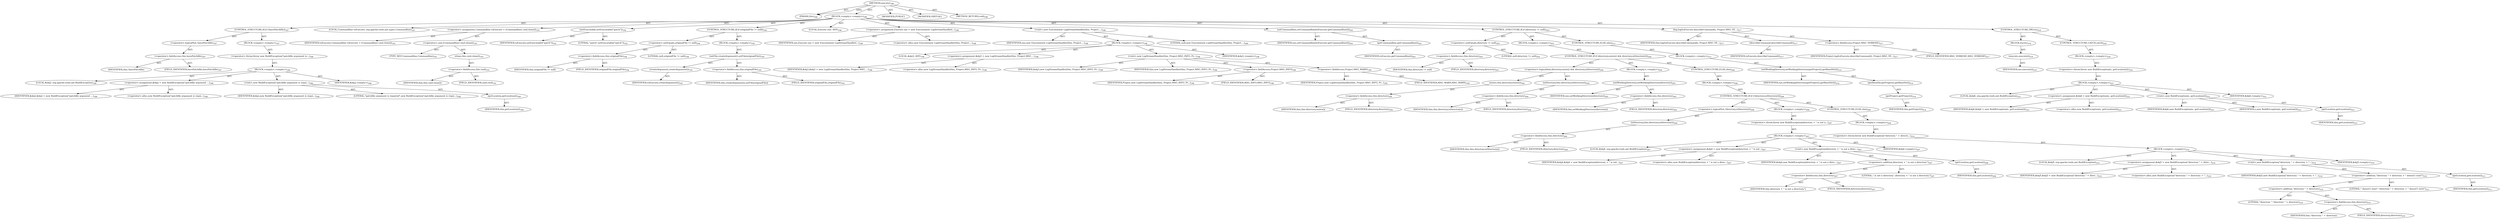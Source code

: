 digraph "execute" {  
"111669149705" [label = <(METHOD,execute)<SUB>186</SUB>> ]
"115964116995" [label = <(PARAM,this)<SUB>186</SUB>> ]
"25769803794" [label = <(BLOCK,&lt;empty&gt;,&lt;empty&gt;)<SUB>186</SUB>> ]
"47244640263" [label = <(CONTROL_STRUCTURE,IF,if (!havePatchfile))<SUB>187</SUB>> ]
"30064771122" [label = <(&lt;operator&gt;.logicalNot,!havePatchfile)<SUB>187</SUB>> ]
"30064771123" [label = <(&lt;operator&gt;.fieldAccess,this.havePatchfile)<SUB>187</SUB>> ]
"68719476776" [label = <(IDENTIFIER,this,!havePatchfile)> ]
"55834574860" [label = <(FIELD_IDENTIFIER,havePatchfile,havePatchfile)<SUB>187</SUB>> ]
"25769803795" [label = <(BLOCK,&lt;empty&gt;,&lt;empty&gt;)<SUB>187</SUB>> ]
"30064771124" [label = <(&lt;operator&gt;.throw,throw new BuildException(&quot;patchfile argument is...)<SUB>188</SUB>> ]
"25769803796" [label = <(BLOCK,&lt;empty&gt;,&lt;empty&gt;)<SUB>188</SUB>> ]
"94489280514" [label = <(LOCAL,$obj2: org.apache.tools.ant.BuildException)<SUB>188</SUB>> ]
"30064771125" [label = <(&lt;operator&gt;.assignment,$obj2 = new BuildException(&quot;patchfile argument ...)<SUB>188</SUB>> ]
"68719476777" [label = <(IDENTIFIER,$obj2,$obj2 = new BuildException(&quot;patchfile argument ...)<SUB>188</SUB>> ]
"30064771126" [label = <(&lt;operator&gt;.alloc,new BuildException(&quot;patchfile argument is requi...)<SUB>188</SUB>> ]
"30064771127" [label = <(&lt;init&gt;,new BuildException(&quot;patchfile argument is requi...)<SUB>188</SUB>> ]
"68719476778" [label = <(IDENTIFIER,$obj2,new BuildException(&quot;patchfile argument is requi...)<SUB>188</SUB>> ]
"90194313229" [label = <(LITERAL,&quot;patchfile argument is required&quot;,new BuildException(&quot;patchfile argument is requi...)<SUB>188</SUB>> ]
"30064771128" [label = <(getLocation,getLocation())<SUB>189</SUB>> ]
"68719476739" [label = <(IDENTIFIER,this,getLocation())<SUB>189</SUB>> ]
"68719476779" [label = <(IDENTIFIER,$obj2,&lt;empty&gt;)<SUB>188</SUB>> ]
"94489280515" [label = <(LOCAL,Commandline toExecute: org.apache.tools.ant.types.Commandline)<SUB>191</SUB>> ]
"30064771129" [label = <(&lt;operator&gt;.assignment,Commandline toExecute = (Commandline) cmd.clone())<SUB>191</SUB>> ]
"68719476780" [label = <(IDENTIFIER,toExecute,Commandline toExecute = (Commandline) cmd.clone())<SUB>191</SUB>> ]
"30064771130" [label = <(&lt;operator&gt;.cast,(Commandline) cmd.clone())<SUB>191</SUB>> ]
"180388626432" [label = <(TYPE_REF,Commandline,Commandline)<SUB>191</SUB>> ]
"30064771131" [label = <(clone,this.cmd.clone())<SUB>191</SUB>> ]
"30064771132" [label = <(&lt;operator&gt;.fieldAccess,this.cmd)<SUB>191</SUB>> ]
"68719476781" [label = <(IDENTIFIER,this,this.cmd.clone())> ]
"55834574861" [label = <(FIELD_IDENTIFIER,cmd,cmd)<SUB>191</SUB>> ]
"30064771133" [label = <(setExecutable,setExecutable(&quot;patch&quot;))<SUB>192</SUB>> ]
"68719476782" [label = <(IDENTIFIER,toExecute,setExecutable(&quot;patch&quot;))<SUB>192</SUB>> ]
"90194313230" [label = <(LITERAL,&quot;patch&quot;,setExecutable(&quot;patch&quot;))<SUB>192</SUB>> ]
"47244640264" [label = <(CONTROL_STRUCTURE,IF,if (originalFile != null))<SUB>194</SUB>> ]
"30064771134" [label = <(&lt;operator&gt;.notEquals,originalFile != null)<SUB>194</SUB>> ]
"30064771135" [label = <(&lt;operator&gt;.fieldAccess,this.originalFile)<SUB>194</SUB>> ]
"68719476783" [label = <(IDENTIFIER,this,originalFile != null)> ]
"55834574862" [label = <(FIELD_IDENTIFIER,originalFile,originalFile)<SUB>194</SUB>> ]
"90194313231" [label = <(LITERAL,null,originalFile != null)<SUB>194</SUB>> ]
"25769803797" [label = <(BLOCK,&lt;empty&gt;,&lt;empty&gt;)<SUB>194</SUB>> ]
"30064771136" [label = <(setFile,createArgument().setFile(originalFile))<SUB>195</SUB>> ]
"30064771137" [label = <(createArgument,createArgument())<SUB>195</SUB>> ]
"68719476784" [label = <(IDENTIFIER,toExecute,createArgument())<SUB>195</SUB>> ]
"30064771138" [label = <(&lt;operator&gt;.fieldAccess,this.originalFile)<SUB>195</SUB>> ]
"68719476785" [label = <(IDENTIFIER,this,createArgument().setFile(originalFile))> ]
"55834574863" [label = <(FIELD_IDENTIFIER,originalFile,originalFile)<SUB>195</SUB>> ]
"94489280516" [label = <(LOCAL,Execute exe: ANY)<SUB>198</SUB>> ]
"30064771139" [label = <(&lt;operator&gt;.assignment,Execute exe = new Execute(new LogStreamHandler(...)<SUB>198</SUB>> ]
"68719476786" [label = <(IDENTIFIER,exe,Execute exe = new Execute(new LogStreamHandler(...)<SUB>198</SUB>> ]
"30064771140" [label = <(&lt;operator&gt;.alloc,new Execute(new LogStreamHandler(this, Project....)<SUB>198</SUB>> ]
"30064771141" [label = <(&lt;init&gt;,new Execute(new LogStreamHandler(this, Project....)<SUB>198</SUB>> ]
"68719476787" [label = <(IDENTIFIER,exe,new Execute(new LogStreamHandler(this, Project....)<SUB>198</SUB>> ]
"25769803798" [label = <(BLOCK,&lt;empty&gt;,&lt;empty&gt;)<SUB>198</SUB>> ]
"94489280517" [label = <(LOCAL,$obj3: ANY)<SUB>198</SUB>> ]
"30064771142" [label = <(&lt;operator&gt;.assignment,$obj3 = new LogStreamHandler(this, Project.MSG_...)<SUB>198</SUB>> ]
"68719476788" [label = <(IDENTIFIER,$obj3,$obj3 = new LogStreamHandler(this, Project.MSG_...)<SUB>198</SUB>> ]
"30064771143" [label = <(&lt;operator&gt;.alloc,new LogStreamHandler(this, Project.MSG_INFO, Pr...)<SUB>198</SUB>> ]
"30064771144" [label = <(&lt;init&gt;,new LogStreamHandler(this, Project.MSG_INFO, Pr...)<SUB>198</SUB>> ]
"68719476789" [label = <(IDENTIFIER,$obj3,new LogStreamHandler(this, Project.MSG_INFO, Pr...)<SUB>198</SUB>> ]
"68719476740" [label = <(IDENTIFIER,this,new LogStreamHandler(this, Project.MSG_INFO, Pr...)<SUB>198</SUB>> ]
"30064771145" [label = <(&lt;operator&gt;.fieldAccess,Project.MSG_INFO)<SUB>198</SUB>> ]
"68719476790" [label = <(IDENTIFIER,Project,new LogStreamHandler(this, Project.MSG_INFO, Pr...)<SUB>198</SUB>> ]
"55834574864" [label = <(FIELD_IDENTIFIER,MSG_INFO,MSG_INFO)<SUB>198</SUB>> ]
"30064771146" [label = <(&lt;operator&gt;.fieldAccess,Project.MSG_WARN)<SUB>199</SUB>> ]
"68719476791" [label = <(IDENTIFIER,Project,new LogStreamHandler(this, Project.MSG_INFO, Pr...)<SUB>199</SUB>> ]
"55834574865" [label = <(FIELD_IDENTIFIER,MSG_WARN,MSG_WARN)<SUB>199</SUB>> ]
"68719476792" [label = <(IDENTIFIER,$obj3,&lt;empty&gt;)<SUB>198</SUB>> ]
"90194313232" [label = <(LITERAL,null,new Execute(new LogStreamHandler(this, Project....)<SUB>200</SUB>> ]
"30064771147" [label = <(setCommandline,setCommandline(toExecute.getCommandline()))<SUB>201</SUB>> ]
"68719476793" [label = <(IDENTIFIER,exe,setCommandline(toExecute.getCommandline()))<SUB>201</SUB>> ]
"30064771148" [label = <(getCommandline,getCommandline())<SUB>201</SUB>> ]
"68719476794" [label = <(IDENTIFIER,toExecute,getCommandline())<SUB>201</SUB>> ]
"47244640265" [label = <(CONTROL_STRUCTURE,IF,if (directory != null))<SUB>203</SUB>> ]
"30064771149" [label = <(&lt;operator&gt;.notEquals,directory != null)<SUB>203</SUB>> ]
"30064771150" [label = <(&lt;operator&gt;.fieldAccess,this.directory)<SUB>203</SUB>> ]
"68719476795" [label = <(IDENTIFIER,this,directory != null)> ]
"55834574866" [label = <(FIELD_IDENTIFIER,directory,directory)<SUB>203</SUB>> ]
"90194313233" [label = <(LITERAL,null,directory != null)<SUB>203</SUB>> ]
"25769803799" [label = <(BLOCK,&lt;empty&gt;,&lt;empty&gt;)<SUB>203</SUB>> ]
"47244640266" [label = <(CONTROL_STRUCTURE,IF,if (directory.exists() &amp;&amp; directory.isDirectory()))<SUB>204</SUB>> ]
"30064771151" [label = <(&lt;operator&gt;.logicalAnd,directory.exists() &amp;&amp; directory.isDirectory())<SUB>204</SUB>> ]
"30064771152" [label = <(exists,this.directory.exists())<SUB>204</SUB>> ]
"30064771153" [label = <(&lt;operator&gt;.fieldAccess,this.directory)<SUB>204</SUB>> ]
"68719476796" [label = <(IDENTIFIER,this,this.directory.exists())> ]
"55834574867" [label = <(FIELD_IDENTIFIER,directory,directory)<SUB>204</SUB>> ]
"30064771154" [label = <(isDirectory,this.directory.isDirectory())<SUB>204</SUB>> ]
"30064771155" [label = <(&lt;operator&gt;.fieldAccess,this.directory)<SUB>204</SUB>> ]
"68719476797" [label = <(IDENTIFIER,this,this.directory.isDirectory())> ]
"55834574868" [label = <(FIELD_IDENTIFIER,directory,directory)<SUB>204</SUB>> ]
"25769803800" [label = <(BLOCK,&lt;empty&gt;,&lt;empty&gt;)<SUB>204</SUB>> ]
"30064771156" [label = <(setWorkingDirectory,setWorkingDirectory(directory))<SUB>205</SUB>> ]
"68719476798" [label = <(IDENTIFIER,exe,setWorkingDirectory(directory))<SUB>205</SUB>> ]
"30064771157" [label = <(&lt;operator&gt;.fieldAccess,this.directory)<SUB>205</SUB>> ]
"68719476799" [label = <(IDENTIFIER,this,setWorkingDirectory(directory))> ]
"55834574869" [label = <(FIELD_IDENTIFIER,directory,directory)<SUB>205</SUB>> ]
"47244640267" [label = <(CONTROL_STRUCTURE,ELSE,else)<SUB>206</SUB>> ]
"25769803801" [label = <(BLOCK,&lt;empty&gt;,&lt;empty&gt;)<SUB>206</SUB>> ]
"47244640268" [label = <(CONTROL_STRUCTURE,IF,if (!directory.isDirectory()))<SUB>206</SUB>> ]
"30064771158" [label = <(&lt;operator&gt;.logicalNot,!directory.isDirectory())<SUB>206</SUB>> ]
"30064771159" [label = <(isDirectory,this.directory.isDirectory())<SUB>206</SUB>> ]
"30064771160" [label = <(&lt;operator&gt;.fieldAccess,this.directory)<SUB>206</SUB>> ]
"68719476800" [label = <(IDENTIFIER,this,this.directory.isDirectory())> ]
"55834574870" [label = <(FIELD_IDENTIFIER,directory,directory)<SUB>206</SUB>> ]
"25769803802" [label = <(BLOCK,&lt;empty&gt;,&lt;empty&gt;)<SUB>206</SUB>> ]
"30064771161" [label = <(&lt;operator&gt;.throw,throw new BuildException(directory + &quot; is not a...)<SUB>207</SUB>> ]
"25769803803" [label = <(BLOCK,&lt;empty&gt;,&lt;empty&gt;)<SUB>207</SUB>> ]
"94489280518" [label = <(LOCAL,$obj4: org.apache.tools.ant.BuildException)<SUB>207</SUB>> ]
"30064771162" [label = <(&lt;operator&gt;.assignment,$obj4 = new BuildException(directory + &quot; is not...)<SUB>207</SUB>> ]
"68719476801" [label = <(IDENTIFIER,$obj4,$obj4 = new BuildException(directory + &quot; is not...)<SUB>207</SUB>> ]
"30064771163" [label = <(&lt;operator&gt;.alloc,new BuildException(directory + &quot; is not a direc...)<SUB>207</SUB>> ]
"30064771164" [label = <(&lt;init&gt;,new BuildException(directory + &quot; is not a direc...)<SUB>207</SUB>> ]
"68719476802" [label = <(IDENTIFIER,$obj4,new BuildException(directory + &quot; is not a direc...)<SUB>207</SUB>> ]
"30064771165" [label = <(&lt;operator&gt;.addition,directory + &quot; is not a directory.&quot;)<SUB>207</SUB>> ]
"30064771166" [label = <(&lt;operator&gt;.fieldAccess,this.directory)<SUB>207</SUB>> ]
"68719476803" [label = <(IDENTIFIER,this,directory + &quot; is not a directory.&quot;)> ]
"55834574871" [label = <(FIELD_IDENTIFIER,directory,directory)<SUB>207</SUB>> ]
"90194313234" [label = <(LITERAL,&quot; is not a directory.&quot;,directory + &quot; is not a directory.&quot;)<SUB>207</SUB>> ]
"30064771167" [label = <(getLocation,getLocation())<SUB>208</SUB>> ]
"68719476741" [label = <(IDENTIFIER,this,getLocation())<SUB>208</SUB>> ]
"68719476804" [label = <(IDENTIFIER,$obj4,&lt;empty&gt;)<SUB>207</SUB>> ]
"47244640269" [label = <(CONTROL_STRUCTURE,ELSE,else)<SUB>209</SUB>> ]
"25769803804" [label = <(BLOCK,&lt;empty&gt;,&lt;empty&gt;)<SUB>209</SUB>> ]
"30064771168" [label = <(&lt;operator&gt;.throw,throw new BuildException(&quot;directory &quot; + directo...)<SUB>210</SUB>> ]
"25769803805" [label = <(BLOCK,&lt;empty&gt;,&lt;empty&gt;)<SUB>210</SUB>> ]
"94489280519" [label = <(LOCAL,$obj5: org.apache.tools.ant.BuildException)<SUB>210</SUB>> ]
"30064771169" [label = <(&lt;operator&gt;.assignment,$obj5 = new BuildException(&quot;directory &quot; + direc...)<SUB>210</SUB>> ]
"68719476805" [label = <(IDENTIFIER,$obj5,$obj5 = new BuildException(&quot;directory &quot; + direc...)<SUB>210</SUB>> ]
"30064771170" [label = <(&lt;operator&gt;.alloc,new BuildException(&quot;directory &quot; + directory + &quot;...)<SUB>210</SUB>> ]
"30064771171" [label = <(&lt;init&gt;,new BuildException(&quot;directory &quot; + directory + &quot;...)<SUB>210</SUB>> ]
"68719476806" [label = <(IDENTIFIER,$obj5,new BuildException(&quot;directory &quot; + directory + &quot;...)<SUB>210</SUB>> ]
"30064771172" [label = <(&lt;operator&gt;.addition,&quot;directory &quot; + directory + &quot; doesn\'t exist&quot;)<SUB>210</SUB>> ]
"30064771173" [label = <(&lt;operator&gt;.addition,&quot;directory &quot; + directory)<SUB>210</SUB>> ]
"90194313235" [label = <(LITERAL,&quot;directory &quot;,&quot;directory &quot; + directory)<SUB>210</SUB>> ]
"30064771174" [label = <(&lt;operator&gt;.fieldAccess,this.directory)<SUB>210</SUB>> ]
"68719476807" [label = <(IDENTIFIER,this,&quot;directory &quot; + directory)> ]
"55834574872" [label = <(FIELD_IDENTIFIER,directory,directory)<SUB>210</SUB>> ]
"90194313236" [label = <(LITERAL,&quot; doesn\'t exist&quot;,&quot;directory &quot; + directory + &quot; doesn\'t exist&quot;)<SUB>211</SUB>> ]
"30064771175" [label = <(getLocation,getLocation())<SUB>211</SUB>> ]
"68719476742" [label = <(IDENTIFIER,this,getLocation())<SUB>211</SUB>> ]
"68719476808" [label = <(IDENTIFIER,$obj5,&lt;empty&gt;)<SUB>210</SUB>> ]
"47244640270" [label = <(CONTROL_STRUCTURE,ELSE,else)<SUB>213</SUB>> ]
"25769803806" [label = <(BLOCK,&lt;empty&gt;,&lt;empty&gt;)<SUB>213</SUB>> ]
"30064771176" [label = <(setWorkingDirectory,setWorkingDirectory(getProject().getBaseDir()))<SUB>214</SUB>> ]
"68719476809" [label = <(IDENTIFIER,exe,setWorkingDirectory(getProject().getBaseDir()))<SUB>214</SUB>> ]
"30064771177" [label = <(getBaseDir,getProject().getBaseDir())<SUB>214</SUB>> ]
"30064771178" [label = <(getProject,getProject())<SUB>214</SUB>> ]
"68719476743" [label = <(IDENTIFIER,this,getProject())<SUB>214</SUB>> ]
"30064771179" [label = <(log,log(toExecute.describeCommand(), Project.MSG_VE...)<SUB>217</SUB>> ]
"68719476744" [label = <(IDENTIFIER,this,log(toExecute.describeCommand(), Project.MSG_VE...)<SUB>217</SUB>> ]
"30064771180" [label = <(describeCommand,describeCommand())<SUB>217</SUB>> ]
"68719476810" [label = <(IDENTIFIER,toExecute,describeCommand())<SUB>217</SUB>> ]
"30064771181" [label = <(&lt;operator&gt;.fieldAccess,Project.MSG_VERBOSE)<SUB>217</SUB>> ]
"68719476811" [label = <(IDENTIFIER,Project,log(toExecute.describeCommand(), Project.MSG_VE...)<SUB>217</SUB>> ]
"55834574873" [label = <(FIELD_IDENTIFIER,MSG_VERBOSE,MSG_VERBOSE)<SUB>217</SUB>> ]
"47244640271" [label = <(CONTROL_STRUCTURE,TRY,try)<SUB>218</SUB>> ]
"25769803807" [label = <(BLOCK,try,try)<SUB>218</SUB>> ]
"30064771182" [label = <(execute,execute())<SUB>219</SUB>> ]
"68719476812" [label = <(IDENTIFIER,exe,execute())<SUB>219</SUB>> ]
"47244640272" [label = <(CONTROL_STRUCTURE,CATCH,catch)<SUB>220</SUB>> ]
"25769803808" [label = <(BLOCK,&lt;empty&gt;,&lt;empty&gt;)<SUB>220</SUB>> ]
"30064771183" [label = <(&lt;operator&gt;.throw,throw new BuildException(e, getLocation());)<SUB>221</SUB>> ]
"25769803809" [label = <(BLOCK,&lt;empty&gt;,&lt;empty&gt;)<SUB>221</SUB>> ]
"94489280520" [label = <(LOCAL,$obj6: org.apache.tools.ant.BuildException)<SUB>221</SUB>> ]
"30064771184" [label = <(&lt;operator&gt;.assignment,$obj6 = new BuildException(e, getLocation()))<SUB>221</SUB>> ]
"68719476813" [label = <(IDENTIFIER,$obj6,$obj6 = new BuildException(e, getLocation()))<SUB>221</SUB>> ]
"30064771185" [label = <(&lt;operator&gt;.alloc,new BuildException(e, getLocation()))<SUB>221</SUB>> ]
"30064771186" [label = <(&lt;init&gt;,new BuildException(e, getLocation()))<SUB>221</SUB>> ]
"68719476814" [label = <(IDENTIFIER,$obj6,new BuildException(e, getLocation()))<SUB>221</SUB>> ]
"68719476815" [label = <(IDENTIFIER,e,new BuildException(e, getLocation()))<SUB>221</SUB>> ]
"30064771187" [label = <(getLocation,getLocation())<SUB>221</SUB>> ]
"68719476745" [label = <(IDENTIFIER,this,getLocation())<SUB>221</SUB>> ]
"68719476816" [label = <(IDENTIFIER,$obj6,&lt;empty&gt;)<SUB>221</SUB>> ]
"133143986198" [label = <(MODIFIER,PUBLIC)> ]
"133143986199" [label = <(MODIFIER,VIRTUAL)> ]
"128849018889" [label = <(METHOD_RETURN,void)<SUB>186</SUB>> ]
  "111669149705" -> "115964116995"  [ label = "AST: "] 
  "111669149705" -> "25769803794"  [ label = "AST: "] 
  "111669149705" -> "133143986198"  [ label = "AST: "] 
  "111669149705" -> "133143986199"  [ label = "AST: "] 
  "111669149705" -> "128849018889"  [ label = "AST: "] 
  "25769803794" -> "47244640263"  [ label = "AST: "] 
  "25769803794" -> "94489280515"  [ label = "AST: "] 
  "25769803794" -> "30064771129"  [ label = "AST: "] 
  "25769803794" -> "30064771133"  [ label = "AST: "] 
  "25769803794" -> "47244640264"  [ label = "AST: "] 
  "25769803794" -> "94489280516"  [ label = "AST: "] 
  "25769803794" -> "30064771139"  [ label = "AST: "] 
  "25769803794" -> "30064771141"  [ label = "AST: "] 
  "25769803794" -> "30064771147"  [ label = "AST: "] 
  "25769803794" -> "47244640265"  [ label = "AST: "] 
  "25769803794" -> "30064771179"  [ label = "AST: "] 
  "25769803794" -> "47244640271"  [ label = "AST: "] 
  "47244640263" -> "30064771122"  [ label = "AST: "] 
  "47244640263" -> "25769803795"  [ label = "AST: "] 
  "30064771122" -> "30064771123"  [ label = "AST: "] 
  "30064771123" -> "68719476776"  [ label = "AST: "] 
  "30064771123" -> "55834574860"  [ label = "AST: "] 
  "25769803795" -> "30064771124"  [ label = "AST: "] 
  "30064771124" -> "25769803796"  [ label = "AST: "] 
  "25769803796" -> "94489280514"  [ label = "AST: "] 
  "25769803796" -> "30064771125"  [ label = "AST: "] 
  "25769803796" -> "30064771127"  [ label = "AST: "] 
  "25769803796" -> "68719476779"  [ label = "AST: "] 
  "30064771125" -> "68719476777"  [ label = "AST: "] 
  "30064771125" -> "30064771126"  [ label = "AST: "] 
  "30064771127" -> "68719476778"  [ label = "AST: "] 
  "30064771127" -> "90194313229"  [ label = "AST: "] 
  "30064771127" -> "30064771128"  [ label = "AST: "] 
  "30064771128" -> "68719476739"  [ label = "AST: "] 
  "30064771129" -> "68719476780"  [ label = "AST: "] 
  "30064771129" -> "30064771130"  [ label = "AST: "] 
  "30064771130" -> "180388626432"  [ label = "AST: "] 
  "30064771130" -> "30064771131"  [ label = "AST: "] 
  "30064771131" -> "30064771132"  [ label = "AST: "] 
  "30064771132" -> "68719476781"  [ label = "AST: "] 
  "30064771132" -> "55834574861"  [ label = "AST: "] 
  "30064771133" -> "68719476782"  [ label = "AST: "] 
  "30064771133" -> "90194313230"  [ label = "AST: "] 
  "47244640264" -> "30064771134"  [ label = "AST: "] 
  "47244640264" -> "25769803797"  [ label = "AST: "] 
  "30064771134" -> "30064771135"  [ label = "AST: "] 
  "30064771134" -> "90194313231"  [ label = "AST: "] 
  "30064771135" -> "68719476783"  [ label = "AST: "] 
  "30064771135" -> "55834574862"  [ label = "AST: "] 
  "25769803797" -> "30064771136"  [ label = "AST: "] 
  "30064771136" -> "30064771137"  [ label = "AST: "] 
  "30064771136" -> "30064771138"  [ label = "AST: "] 
  "30064771137" -> "68719476784"  [ label = "AST: "] 
  "30064771138" -> "68719476785"  [ label = "AST: "] 
  "30064771138" -> "55834574863"  [ label = "AST: "] 
  "30064771139" -> "68719476786"  [ label = "AST: "] 
  "30064771139" -> "30064771140"  [ label = "AST: "] 
  "30064771141" -> "68719476787"  [ label = "AST: "] 
  "30064771141" -> "25769803798"  [ label = "AST: "] 
  "30064771141" -> "90194313232"  [ label = "AST: "] 
  "25769803798" -> "94489280517"  [ label = "AST: "] 
  "25769803798" -> "30064771142"  [ label = "AST: "] 
  "25769803798" -> "30064771144"  [ label = "AST: "] 
  "25769803798" -> "68719476792"  [ label = "AST: "] 
  "30064771142" -> "68719476788"  [ label = "AST: "] 
  "30064771142" -> "30064771143"  [ label = "AST: "] 
  "30064771144" -> "68719476789"  [ label = "AST: "] 
  "30064771144" -> "68719476740"  [ label = "AST: "] 
  "30064771144" -> "30064771145"  [ label = "AST: "] 
  "30064771144" -> "30064771146"  [ label = "AST: "] 
  "30064771145" -> "68719476790"  [ label = "AST: "] 
  "30064771145" -> "55834574864"  [ label = "AST: "] 
  "30064771146" -> "68719476791"  [ label = "AST: "] 
  "30064771146" -> "55834574865"  [ label = "AST: "] 
  "30064771147" -> "68719476793"  [ label = "AST: "] 
  "30064771147" -> "30064771148"  [ label = "AST: "] 
  "30064771148" -> "68719476794"  [ label = "AST: "] 
  "47244640265" -> "30064771149"  [ label = "AST: "] 
  "47244640265" -> "25769803799"  [ label = "AST: "] 
  "47244640265" -> "47244640270"  [ label = "AST: "] 
  "30064771149" -> "30064771150"  [ label = "AST: "] 
  "30064771149" -> "90194313233"  [ label = "AST: "] 
  "30064771150" -> "68719476795"  [ label = "AST: "] 
  "30064771150" -> "55834574866"  [ label = "AST: "] 
  "25769803799" -> "47244640266"  [ label = "AST: "] 
  "47244640266" -> "30064771151"  [ label = "AST: "] 
  "47244640266" -> "25769803800"  [ label = "AST: "] 
  "47244640266" -> "47244640267"  [ label = "AST: "] 
  "30064771151" -> "30064771152"  [ label = "AST: "] 
  "30064771151" -> "30064771154"  [ label = "AST: "] 
  "30064771152" -> "30064771153"  [ label = "AST: "] 
  "30064771153" -> "68719476796"  [ label = "AST: "] 
  "30064771153" -> "55834574867"  [ label = "AST: "] 
  "30064771154" -> "30064771155"  [ label = "AST: "] 
  "30064771155" -> "68719476797"  [ label = "AST: "] 
  "30064771155" -> "55834574868"  [ label = "AST: "] 
  "25769803800" -> "30064771156"  [ label = "AST: "] 
  "30064771156" -> "68719476798"  [ label = "AST: "] 
  "30064771156" -> "30064771157"  [ label = "AST: "] 
  "30064771157" -> "68719476799"  [ label = "AST: "] 
  "30064771157" -> "55834574869"  [ label = "AST: "] 
  "47244640267" -> "25769803801"  [ label = "AST: "] 
  "25769803801" -> "47244640268"  [ label = "AST: "] 
  "47244640268" -> "30064771158"  [ label = "AST: "] 
  "47244640268" -> "25769803802"  [ label = "AST: "] 
  "47244640268" -> "47244640269"  [ label = "AST: "] 
  "30064771158" -> "30064771159"  [ label = "AST: "] 
  "30064771159" -> "30064771160"  [ label = "AST: "] 
  "30064771160" -> "68719476800"  [ label = "AST: "] 
  "30064771160" -> "55834574870"  [ label = "AST: "] 
  "25769803802" -> "30064771161"  [ label = "AST: "] 
  "30064771161" -> "25769803803"  [ label = "AST: "] 
  "25769803803" -> "94489280518"  [ label = "AST: "] 
  "25769803803" -> "30064771162"  [ label = "AST: "] 
  "25769803803" -> "30064771164"  [ label = "AST: "] 
  "25769803803" -> "68719476804"  [ label = "AST: "] 
  "30064771162" -> "68719476801"  [ label = "AST: "] 
  "30064771162" -> "30064771163"  [ label = "AST: "] 
  "30064771164" -> "68719476802"  [ label = "AST: "] 
  "30064771164" -> "30064771165"  [ label = "AST: "] 
  "30064771164" -> "30064771167"  [ label = "AST: "] 
  "30064771165" -> "30064771166"  [ label = "AST: "] 
  "30064771165" -> "90194313234"  [ label = "AST: "] 
  "30064771166" -> "68719476803"  [ label = "AST: "] 
  "30064771166" -> "55834574871"  [ label = "AST: "] 
  "30064771167" -> "68719476741"  [ label = "AST: "] 
  "47244640269" -> "25769803804"  [ label = "AST: "] 
  "25769803804" -> "30064771168"  [ label = "AST: "] 
  "30064771168" -> "25769803805"  [ label = "AST: "] 
  "25769803805" -> "94489280519"  [ label = "AST: "] 
  "25769803805" -> "30064771169"  [ label = "AST: "] 
  "25769803805" -> "30064771171"  [ label = "AST: "] 
  "25769803805" -> "68719476808"  [ label = "AST: "] 
  "30064771169" -> "68719476805"  [ label = "AST: "] 
  "30064771169" -> "30064771170"  [ label = "AST: "] 
  "30064771171" -> "68719476806"  [ label = "AST: "] 
  "30064771171" -> "30064771172"  [ label = "AST: "] 
  "30064771171" -> "30064771175"  [ label = "AST: "] 
  "30064771172" -> "30064771173"  [ label = "AST: "] 
  "30064771172" -> "90194313236"  [ label = "AST: "] 
  "30064771173" -> "90194313235"  [ label = "AST: "] 
  "30064771173" -> "30064771174"  [ label = "AST: "] 
  "30064771174" -> "68719476807"  [ label = "AST: "] 
  "30064771174" -> "55834574872"  [ label = "AST: "] 
  "30064771175" -> "68719476742"  [ label = "AST: "] 
  "47244640270" -> "25769803806"  [ label = "AST: "] 
  "25769803806" -> "30064771176"  [ label = "AST: "] 
  "30064771176" -> "68719476809"  [ label = "AST: "] 
  "30064771176" -> "30064771177"  [ label = "AST: "] 
  "30064771177" -> "30064771178"  [ label = "AST: "] 
  "30064771178" -> "68719476743"  [ label = "AST: "] 
  "30064771179" -> "68719476744"  [ label = "AST: "] 
  "30064771179" -> "30064771180"  [ label = "AST: "] 
  "30064771179" -> "30064771181"  [ label = "AST: "] 
  "30064771180" -> "68719476810"  [ label = "AST: "] 
  "30064771181" -> "68719476811"  [ label = "AST: "] 
  "30064771181" -> "55834574873"  [ label = "AST: "] 
  "47244640271" -> "25769803807"  [ label = "AST: "] 
  "47244640271" -> "47244640272"  [ label = "AST: "] 
  "25769803807" -> "30064771182"  [ label = "AST: "] 
  "30064771182" -> "68719476812"  [ label = "AST: "] 
  "47244640272" -> "25769803808"  [ label = "AST: "] 
  "25769803808" -> "30064771183"  [ label = "AST: "] 
  "30064771183" -> "25769803809"  [ label = "AST: "] 
  "25769803809" -> "94489280520"  [ label = "AST: "] 
  "25769803809" -> "30064771184"  [ label = "AST: "] 
  "25769803809" -> "30064771186"  [ label = "AST: "] 
  "25769803809" -> "68719476816"  [ label = "AST: "] 
  "30064771184" -> "68719476813"  [ label = "AST: "] 
  "30064771184" -> "30064771185"  [ label = "AST: "] 
  "30064771186" -> "68719476814"  [ label = "AST: "] 
  "30064771186" -> "68719476815"  [ label = "AST: "] 
  "30064771186" -> "30064771187"  [ label = "AST: "] 
  "30064771187" -> "68719476745"  [ label = "AST: "] 
  "111669149705" -> "115964116995"  [ label = "DDG: "] 
}
